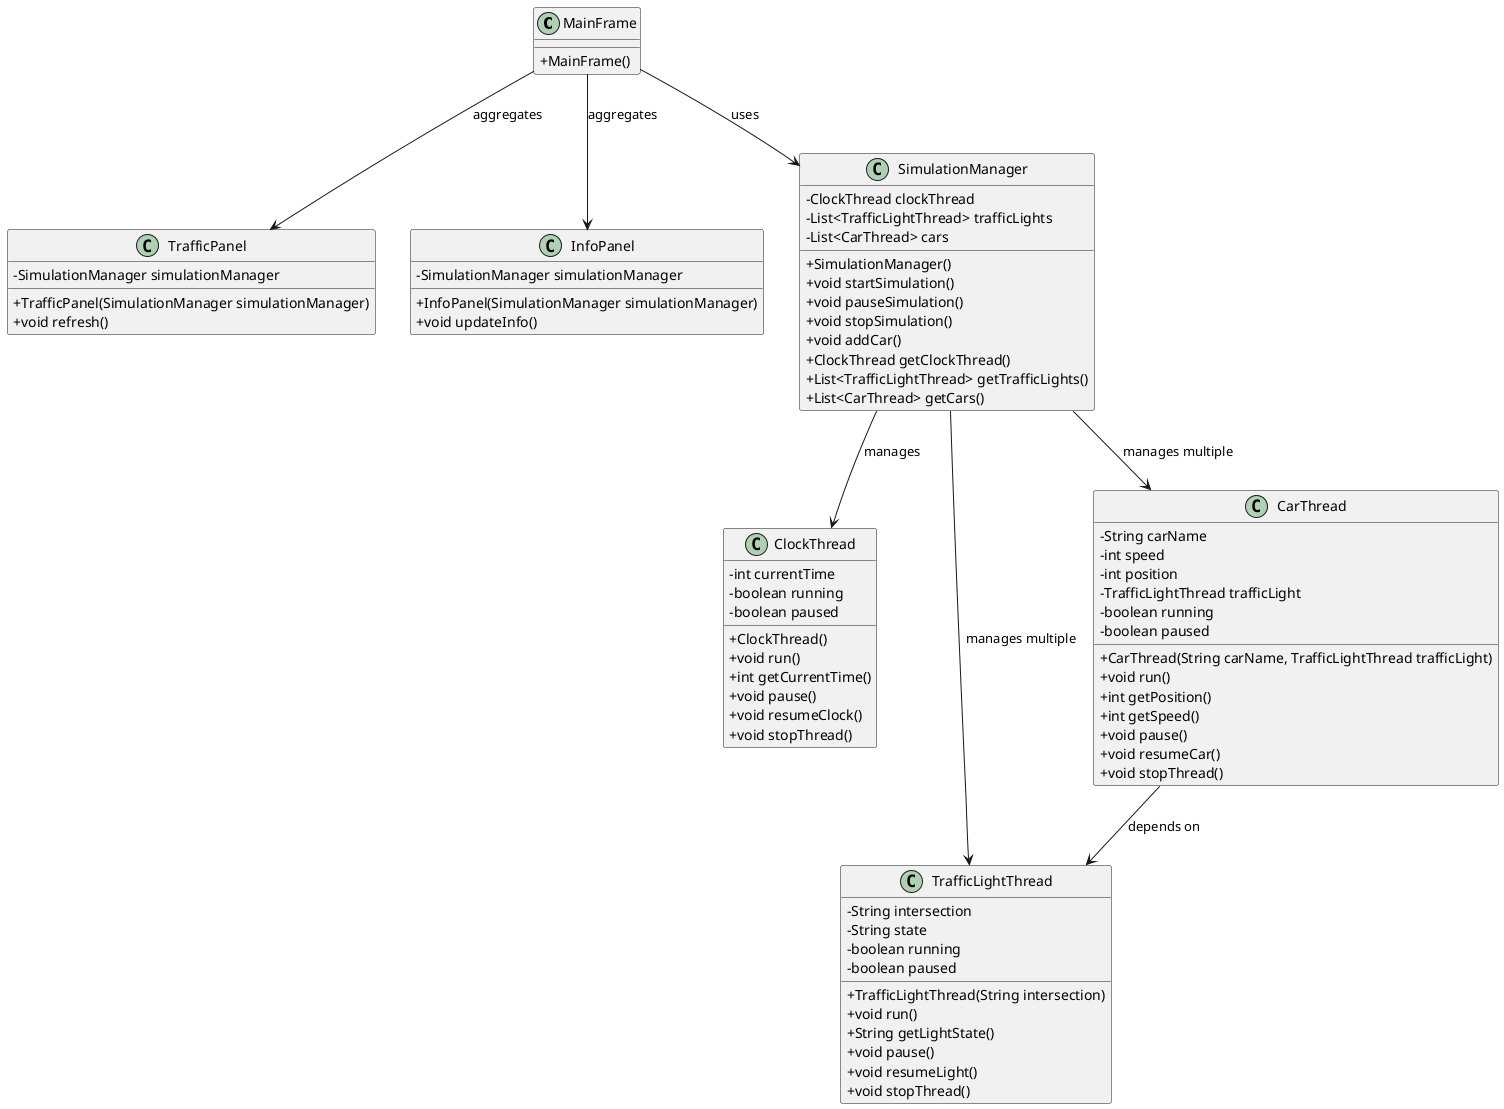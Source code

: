 @startuml
skinparam classAttributeIconSize 0

class MainFrame {
    + MainFrame()
}

class TrafficPanel {
    - SimulationManager simulationManager
    + TrafficPanel(SimulationManager simulationManager)
    + void refresh()
}

class InfoPanel {
    - SimulationManager simulationManager
    + InfoPanel(SimulationManager simulationManager)
    + void updateInfo()
}

class SimulationManager {
    - ClockThread clockThread
    - List<TrafficLightThread> trafficLights
    - List<CarThread> cars
    + SimulationManager()
    + void startSimulation()
    + void pauseSimulation()
    + void stopSimulation()
    + void addCar()
    + ClockThread getClockThread()
    + List<TrafficLightThread> getTrafficLights()
    + List<CarThread> getCars()
}

class ClockThread {
    - int currentTime
    - boolean running
    - boolean paused
    + ClockThread()
    + void run()
    + int getCurrentTime()
    + void pause()
    + void resumeClock()
    + void stopThread()
}

class TrafficLightThread {
    - String intersection
    - String state
    - boolean running
    - boolean paused
    + TrafficLightThread(String intersection)
    + void run()
    + String getLightState()
    + void pause()
    + void resumeLight()
    + void stopThread()
}

class CarThread {
    - String carName
    - int speed
    - int position
    - TrafficLightThread trafficLight
    - boolean running
    - boolean paused
    + CarThread(String carName, TrafficLightThread trafficLight)
    + void run()
    + int getPosition()
    + int getSpeed()
    + void pause()
    + void resumeCar()
    + void stopThread()
}

MainFrame --> TrafficPanel : "aggregates"
MainFrame --> InfoPanel : "aggregates"
MainFrame --> SimulationManager : "uses"
SimulationManager --> ClockThread : "manages"
SimulationManager --> TrafficLightThread : "manages multiple"
SimulationManager --> CarThread : "manages multiple"
CarThread --> TrafficLightThread : "depends on"
@enduml